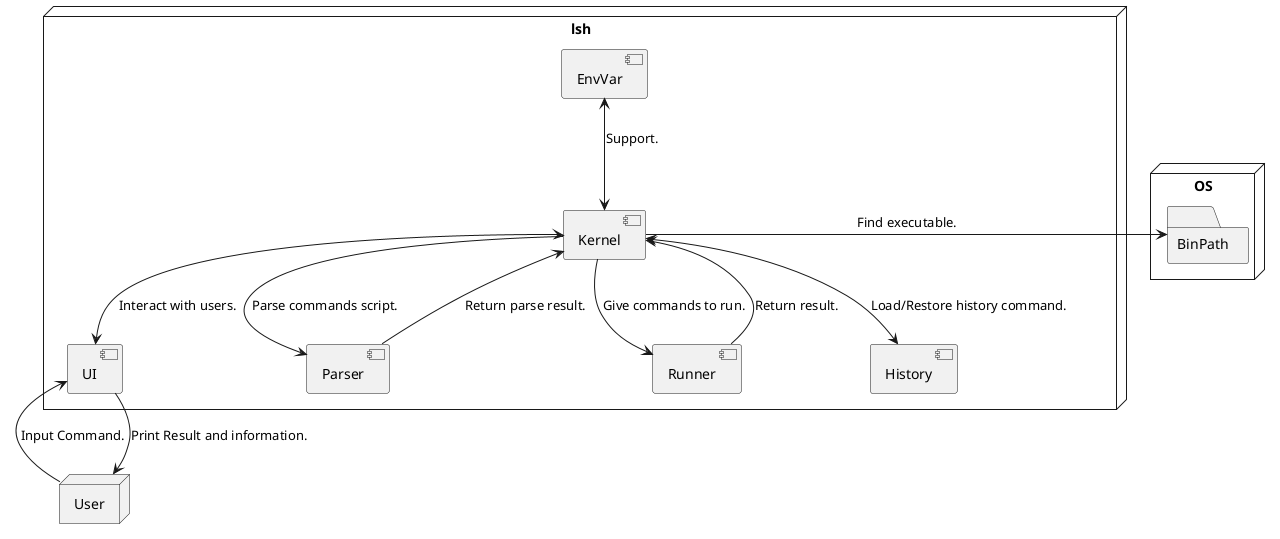 @startuml
'https://plantuml.com/component-diagram

node "lsh"{
	[Kernel] <--> [UI] : Interact with users.
	[Kernel] -> [Parser] : Parse commands script.
	[Parser] --> [Kernel] : Return parse result.
	[EnvVar] <--> [Kernel] : Support.
	[Kernel] -> [Runner] : Give commands to run.
	[Runner] --> [Kernel] : Return result.
	[Kernel] <--> [History] : Load/Restore history command.
}
node "User"{
	User --> [UI] : Input Command.
	[UI] --> User : Print Result and information.
}
node "OS" {
	folder BinPath
	[Kernel] -> BinPath : Find executable.
}






@enduml